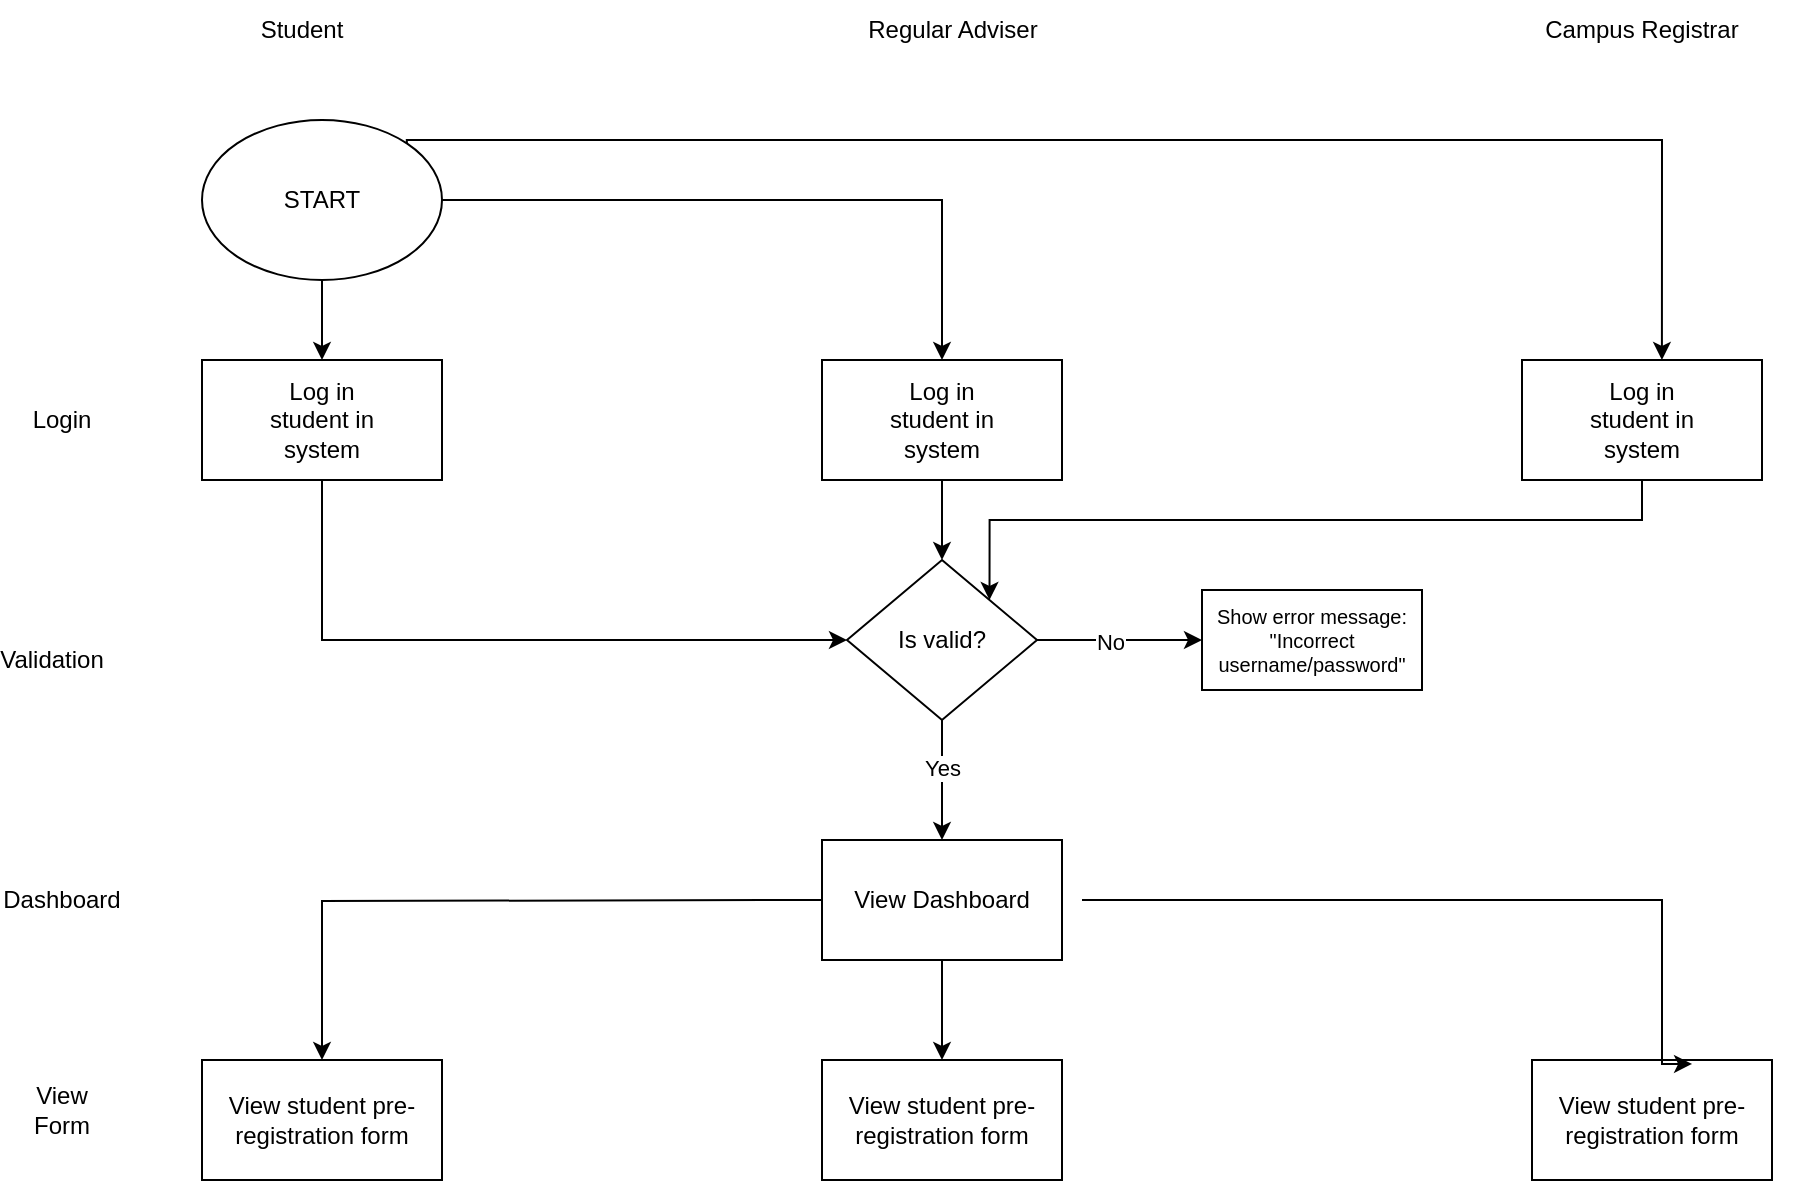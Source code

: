 <mxfile version="24.7.16">
  <diagram name="Page-1" id="5rDFzoBsli2SBigQuK_s">
    <mxGraphModel dx="880" dy="460" grid="1" gridSize="10" guides="1" tooltips="1" connect="1" arrows="1" fold="1" page="1" pageScale="1" pageWidth="850" pageHeight="1100" math="0" shadow="0">
      <root>
        <mxCell id="0" />
        <mxCell id="1" parent="0" />
        <mxCell id="0jkLmbf0lHIO78n2yRSy-8" style="edgeStyle=orthogonalEdgeStyle;rounded=0;orthogonalLoop=1;jettySize=auto;html=1;exitX=0.5;exitY=1;exitDx=0;exitDy=0;entryX=0.5;entryY=0;entryDx=0;entryDy=0;" edge="1" parent="1" source="0jkLmbf0lHIO78n2yRSy-1" target="0jkLmbf0lHIO78n2yRSy-3">
          <mxGeometry relative="1" as="geometry" />
        </mxCell>
        <mxCell id="0jkLmbf0lHIO78n2yRSy-16" style="edgeStyle=orthogonalEdgeStyle;rounded=0;orthogonalLoop=1;jettySize=auto;html=1;exitX=1;exitY=0.5;exitDx=0;exitDy=0;entryX=0.5;entryY=0;entryDx=0;entryDy=0;" edge="1" parent="1" source="0jkLmbf0lHIO78n2yRSy-1" target="0jkLmbf0lHIO78n2yRSy-12">
          <mxGeometry relative="1" as="geometry">
            <mxPoint x="450" y="120" as="targetPoint" />
          </mxGeometry>
        </mxCell>
        <mxCell id="0jkLmbf0lHIO78n2yRSy-40" style="edgeStyle=orthogonalEdgeStyle;rounded=0;orthogonalLoop=1;jettySize=auto;html=1;exitX=1;exitY=0;exitDx=0;exitDy=0;entryX=0.583;entryY=0;entryDx=0;entryDy=0;entryPerimeter=0;" edge="1" parent="1" source="0jkLmbf0lHIO78n2yRSy-1" target="0jkLmbf0lHIO78n2yRSy-14">
          <mxGeometry relative="1" as="geometry">
            <mxPoint x="840" y="70" as="targetPoint" />
            <Array as="points">
              <mxPoint x="212" y="90" />
              <mxPoint x="840" y="90" />
            </Array>
          </mxGeometry>
        </mxCell>
        <mxCell id="0jkLmbf0lHIO78n2yRSy-1" value="" style="ellipse;whiteSpace=wrap;html=1;" vertex="1" parent="1">
          <mxGeometry x="110" y="80" width="120" height="80" as="geometry" />
        </mxCell>
        <mxCell id="0jkLmbf0lHIO78n2yRSy-2" value="START" style="text;html=1;align=center;verticalAlign=middle;whiteSpace=wrap;rounded=0;" vertex="1" parent="1">
          <mxGeometry x="140" y="105" width="60" height="30" as="geometry" />
        </mxCell>
        <mxCell id="0jkLmbf0lHIO78n2yRSy-47" style="edgeStyle=orthogonalEdgeStyle;rounded=0;orthogonalLoop=1;jettySize=auto;html=1;exitX=0.5;exitY=1;exitDx=0;exitDy=0;entryX=0;entryY=0.5;entryDx=0;entryDy=0;" edge="1" parent="1" source="0jkLmbf0lHIO78n2yRSy-3" target="0jkLmbf0lHIO78n2yRSy-20">
          <mxGeometry relative="1" as="geometry">
            <mxPoint x="170" y="390" as="targetPoint" />
          </mxGeometry>
        </mxCell>
        <mxCell id="0jkLmbf0lHIO78n2yRSy-3" value="" style="rounded=0;whiteSpace=wrap;html=1;" vertex="1" parent="1">
          <mxGeometry x="110" y="200" width="120" height="60" as="geometry" />
        </mxCell>
        <mxCell id="0jkLmbf0lHIO78n2yRSy-4" value="Log in student in system" style="text;html=1;align=center;verticalAlign=middle;whiteSpace=wrap;rounded=0;" vertex="1" parent="1">
          <mxGeometry x="140" y="215" width="60" height="30" as="geometry" />
        </mxCell>
        <mxCell id="0jkLmbf0lHIO78n2yRSy-5" value="Student" style="text;html=1;align=center;verticalAlign=middle;whiteSpace=wrap;rounded=0;" vertex="1" parent="1">
          <mxGeometry x="130" y="20" width="60" height="30" as="geometry" />
        </mxCell>
        <mxCell id="0jkLmbf0lHIO78n2yRSy-6" value="Login" style="text;html=1;align=center;verticalAlign=middle;whiteSpace=wrap;rounded=0;" vertex="1" parent="1">
          <mxGeometry x="10" y="215" width="60" height="30" as="geometry" />
        </mxCell>
        <mxCell id="0jkLmbf0lHIO78n2yRSy-9" value="Regular Adviser" style="text;html=1;align=center;verticalAlign=middle;whiteSpace=wrap;rounded=0;" vertex="1" parent="1">
          <mxGeometry x="432.5" y="20" width="105" height="30" as="geometry" />
        </mxCell>
        <mxCell id="0jkLmbf0lHIO78n2yRSy-10" value="Campus Registrar" style="text;html=1;align=center;verticalAlign=middle;whiteSpace=wrap;rounded=0;" vertex="1" parent="1">
          <mxGeometry x="765" y="20" width="130" height="30" as="geometry" />
        </mxCell>
        <mxCell id="0jkLmbf0lHIO78n2yRSy-48" style="edgeStyle=orthogonalEdgeStyle;rounded=0;orthogonalLoop=1;jettySize=auto;html=1;exitX=0.5;exitY=1;exitDx=0;exitDy=0;entryX=0.5;entryY=0;entryDx=0;entryDy=0;" edge="1" parent="1" source="0jkLmbf0lHIO78n2yRSy-12" target="0jkLmbf0lHIO78n2yRSy-20">
          <mxGeometry relative="1" as="geometry" />
        </mxCell>
        <mxCell id="0jkLmbf0lHIO78n2yRSy-12" value="" style="rounded=0;whiteSpace=wrap;html=1;" vertex="1" parent="1">
          <mxGeometry x="420" y="200" width="120" height="60" as="geometry" />
        </mxCell>
        <mxCell id="0jkLmbf0lHIO78n2yRSy-13" value="Log in student in system" style="text;html=1;align=center;verticalAlign=middle;whiteSpace=wrap;rounded=0;" vertex="1" parent="1">
          <mxGeometry x="450" y="215" width="60" height="30" as="geometry" />
        </mxCell>
        <mxCell id="0jkLmbf0lHIO78n2yRSy-49" style="edgeStyle=orthogonalEdgeStyle;rounded=0;orthogonalLoop=1;jettySize=auto;html=1;exitX=0.5;exitY=1;exitDx=0;exitDy=0;entryX=1;entryY=0;entryDx=0;entryDy=0;" edge="1" parent="1" source="0jkLmbf0lHIO78n2yRSy-14" target="0jkLmbf0lHIO78n2yRSy-20">
          <mxGeometry relative="1" as="geometry" />
        </mxCell>
        <mxCell id="0jkLmbf0lHIO78n2yRSy-14" value="" style="rounded=0;whiteSpace=wrap;html=1;" vertex="1" parent="1">
          <mxGeometry x="770" y="200" width="120" height="60" as="geometry" />
        </mxCell>
        <mxCell id="0jkLmbf0lHIO78n2yRSy-15" value="Log in student in system" style="text;html=1;align=center;verticalAlign=middle;whiteSpace=wrap;rounded=0;" vertex="1" parent="1">
          <mxGeometry x="800" y="215" width="60" height="30" as="geometry" />
        </mxCell>
        <mxCell id="0jkLmbf0lHIO78n2yRSy-19" value="Validation" style="text;html=1;align=center;verticalAlign=middle;whiteSpace=wrap;rounded=0;" vertex="1" parent="1">
          <mxGeometry x="20" y="335" width="30" height="30" as="geometry" />
        </mxCell>
        <mxCell id="0jkLmbf0lHIO78n2yRSy-51" style="edgeStyle=orthogonalEdgeStyle;rounded=0;orthogonalLoop=1;jettySize=auto;html=1;exitX=0.5;exitY=1;exitDx=0;exitDy=0;entryX=0.5;entryY=0;entryDx=0;entryDy=0;" edge="1" parent="1" source="0jkLmbf0lHIO78n2yRSy-20" target="0jkLmbf0lHIO78n2yRSy-24">
          <mxGeometry relative="1" as="geometry" />
        </mxCell>
        <mxCell id="0jkLmbf0lHIO78n2yRSy-54" value="Yes" style="edgeLabel;html=1;align=center;verticalAlign=middle;resizable=0;points=[];" vertex="1" connectable="0" parent="0jkLmbf0lHIO78n2yRSy-51">
          <mxGeometry x="-0.2" relative="1" as="geometry">
            <mxPoint as="offset" />
          </mxGeometry>
        </mxCell>
        <mxCell id="0jkLmbf0lHIO78n2yRSy-52" style="edgeStyle=orthogonalEdgeStyle;rounded=0;orthogonalLoop=1;jettySize=auto;html=1;exitX=1;exitY=0.5;exitDx=0;exitDy=0;entryX=0;entryY=0.5;entryDx=0;entryDy=0;" edge="1" parent="1" source="0jkLmbf0lHIO78n2yRSy-20" target="0jkLmbf0lHIO78n2yRSy-23">
          <mxGeometry relative="1" as="geometry" />
        </mxCell>
        <mxCell id="0jkLmbf0lHIO78n2yRSy-53" value="No" style="edgeLabel;html=1;align=center;verticalAlign=middle;resizable=0;points=[];" vertex="1" connectable="0" parent="0jkLmbf0lHIO78n2yRSy-52">
          <mxGeometry x="-0.139" y="-1" relative="1" as="geometry">
            <mxPoint x="1" as="offset" />
          </mxGeometry>
        </mxCell>
        <mxCell id="0jkLmbf0lHIO78n2yRSy-20" value="" style="rhombus;whiteSpace=wrap;html=1;" vertex="1" parent="1">
          <mxGeometry x="432.5" y="300" width="95" height="80" as="geometry" />
        </mxCell>
        <mxCell id="0jkLmbf0lHIO78n2yRSy-21" value="Is valid?" style="text;html=1;align=center;verticalAlign=middle;whiteSpace=wrap;rounded=0;" vertex="1" parent="1">
          <mxGeometry x="450" y="325" width="60" height="30" as="geometry" />
        </mxCell>
        <mxCell id="0jkLmbf0lHIO78n2yRSy-22" value="" style="rounded=0;whiteSpace=wrap;html=1;" vertex="1" parent="1">
          <mxGeometry x="610" y="315" width="110" height="50" as="geometry" />
        </mxCell>
        <mxCell id="0jkLmbf0lHIO78n2yRSy-23" value="Show error message:&lt;div style=&quot;font-size: 10px;&quot;&gt;&quot;Incorrect username/password&quot;&lt;/div&gt;" style="text;html=1;align=center;verticalAlign=middle;whiteSpace=wrap;rounded=0;fontSize=10;" vertex="1" parent="1">
          <mxGeometry x="610" y="325" width="110" height="30" as="geometry" />
        </mxCell>
        <mxCell id="0jkLmbf0lHIO78n2yRSy-67" style="edgeStyle=orthogonalEdgeStyle;rounded=0;orthogonalLoop=1;jettySize=auto;html=1;exitX=0.5;exitY=1;exitDx=0;exitDy=0;entryX=0.5;entryY=0;entryDx=0;entryDy=0;" edge="1" parent="1" source="0jkLmbf0lHIO78n2yRSy-24" target="0jkLmbf0lHIO78n2yRSy-58">
          <mxGeometry relative="1" as="geometry" />
        </mxCell>
        <mxCell id="0jkLmbf0lHIO78n2yRSy-24" value="" style="rounded=0;whiteSpace=wrap;html=1;" vertex="1" parent="1">
          <mxGeometry x="420" y="440" width="120" height="60" as="geometry" />
        </mxCell>
        <mxCell id="0jkLmbf0lHIO78n2yRSy-57" style="edgeStyle=orthogonalEdgeStyle;rounded=0;orthogonalLoop=1;jettySize=auto;html=1;entryX=0.5;entryY=0;entryDx=0;entryDy=0;" edge="1" parent="1" target="0jkLmbf0lHIO78n2yRSy-55">
          <mxGeometry relative="1" as="geometry">
            <mxPoint x="420" y="470" as="sourcePoint" />
          </mxGeometry>
        </mxCell>
        <mxCell id="0jkLmbf0lHIO78n2yRSy-25" value="View Dashboard" style="text;html=1;align=center;verticalAlign=middle;whiteSpace=wrap;rounded=0;" vertex="1" parent="1">
          <mxGeometry x="410" y="450" width="140" height="40" as="geometry" />
        </mxCell>
        <mxCell id="0jkLmbf0lHIO78n2yRSy-50" value="Dashboard" style="text;html=1;align=center;verticalAlign=middle;whiteSpace=wrap;rounded=0;" vertex="1" parent="1">
          <mxGeometry x="10" y="455" width="60" height="30" as="geometry" />
        </mxCell>
        <mxCell id="0jkLmbf0lHIO78n2yRSy-55" value="" style="rounded=0;whiteSpace=wrap;html=1;" vertex="1" parent="1">
          <mxGeometry x="110" y="550" width="120" height="60" as="geometry" />
        </mxCell>
        <mxCell id="0jkLmbf0lHIO78n2yRSy-56" value="View student pre-registration form" style="text;html=1;align=center;verticalAlign=middle;whiteSpace=wrap;rounded=0;" vertex="1" parent="1">
          <mxGeometry x="100" y="560" width="140" height="40" as="geometry" />
        </mxCell>
        <mxCell id="0jkLmbf0lHIO78n2yRSy-58" value="" style="rounded=0;whiteSpace=wrap;html=1;" vertex="1" parent="1">
          <mxGeometry x="420" y="550" width="120" height="60" as="geometry" />
        </mxCell>
        <mxCell id="0jkLmbf0lHIO78n2yRSy-59" value="View student pre-registration form" style="text;html=1;align=center;verticalAlign=middle;whiteSpace=wrap;rounded=0;" vertex="1" parent="1">
          <mxGeometry x="410" y="560" width="140" height="40" as="geometry" />
        </mxCell>
        <mxCell id="0jkLmbf0lHIO78n2yRSy-60" value="" style="rounded=0;whiteSpace=wrap;html=1;" vertex="1" parent="1">
          <mxGeometry x="775" y="550" width="120" height="60" as="geometry" />
        </mxCell>
        <mxCell id="0jkLmbf0lHIO78n2yRSy-61" value="View student pre-registration form" style="text;html=1;align=center;verticalAlign=middle;whiteSpace=wrap;rounded=0;" vertex="1" parent="1">
          <mxGeometry x="765" y="560" width="140" height="40" as="geometry" />
        </mxCell>
        <mxCell id="0jkLmbf0lHIO78n2yRSy-69" style="edgeStyle=orthogonalEdgeStyle;rounded=0;orthogonalLoop=1;jettySize=auto;html=1;exitX=1;exitY=0.5;exitDx=0;exitDy=0;entryX=0.667;entryY=0.033;entryDx=0;entryDy=0;entryPerimeter=0;" edge="1" parent="1" source="0jkLmbf0lHIO78n2yRSy-25" target="0jkLmbf0lHIO78n2yRSy-60">
          <mxGeometry relative="1" as="geometry">
            <Array as="points">
              <mxPoint x="840" y="470" />
              <mxPoint x="840" y="552" />
            </Array>
          </mxGeometry>
        </mxCell>
        <mxCell id="0jkLmbf0lHIO78n2yRSy-70" value="View&lt;div&gt;Form&lt;/div&gt;" style="text;html=1;align=center;verticalAlign=middle;whiteSpace=wrap;rounded=0;" vertex="1" parent="1">
          <mxGeometry x="10" y="560" width="60" height="30" as="geometry" />
        </mxCell>
      </root>
    </mxGraphModel>
  </diagram>
</mxfile>
